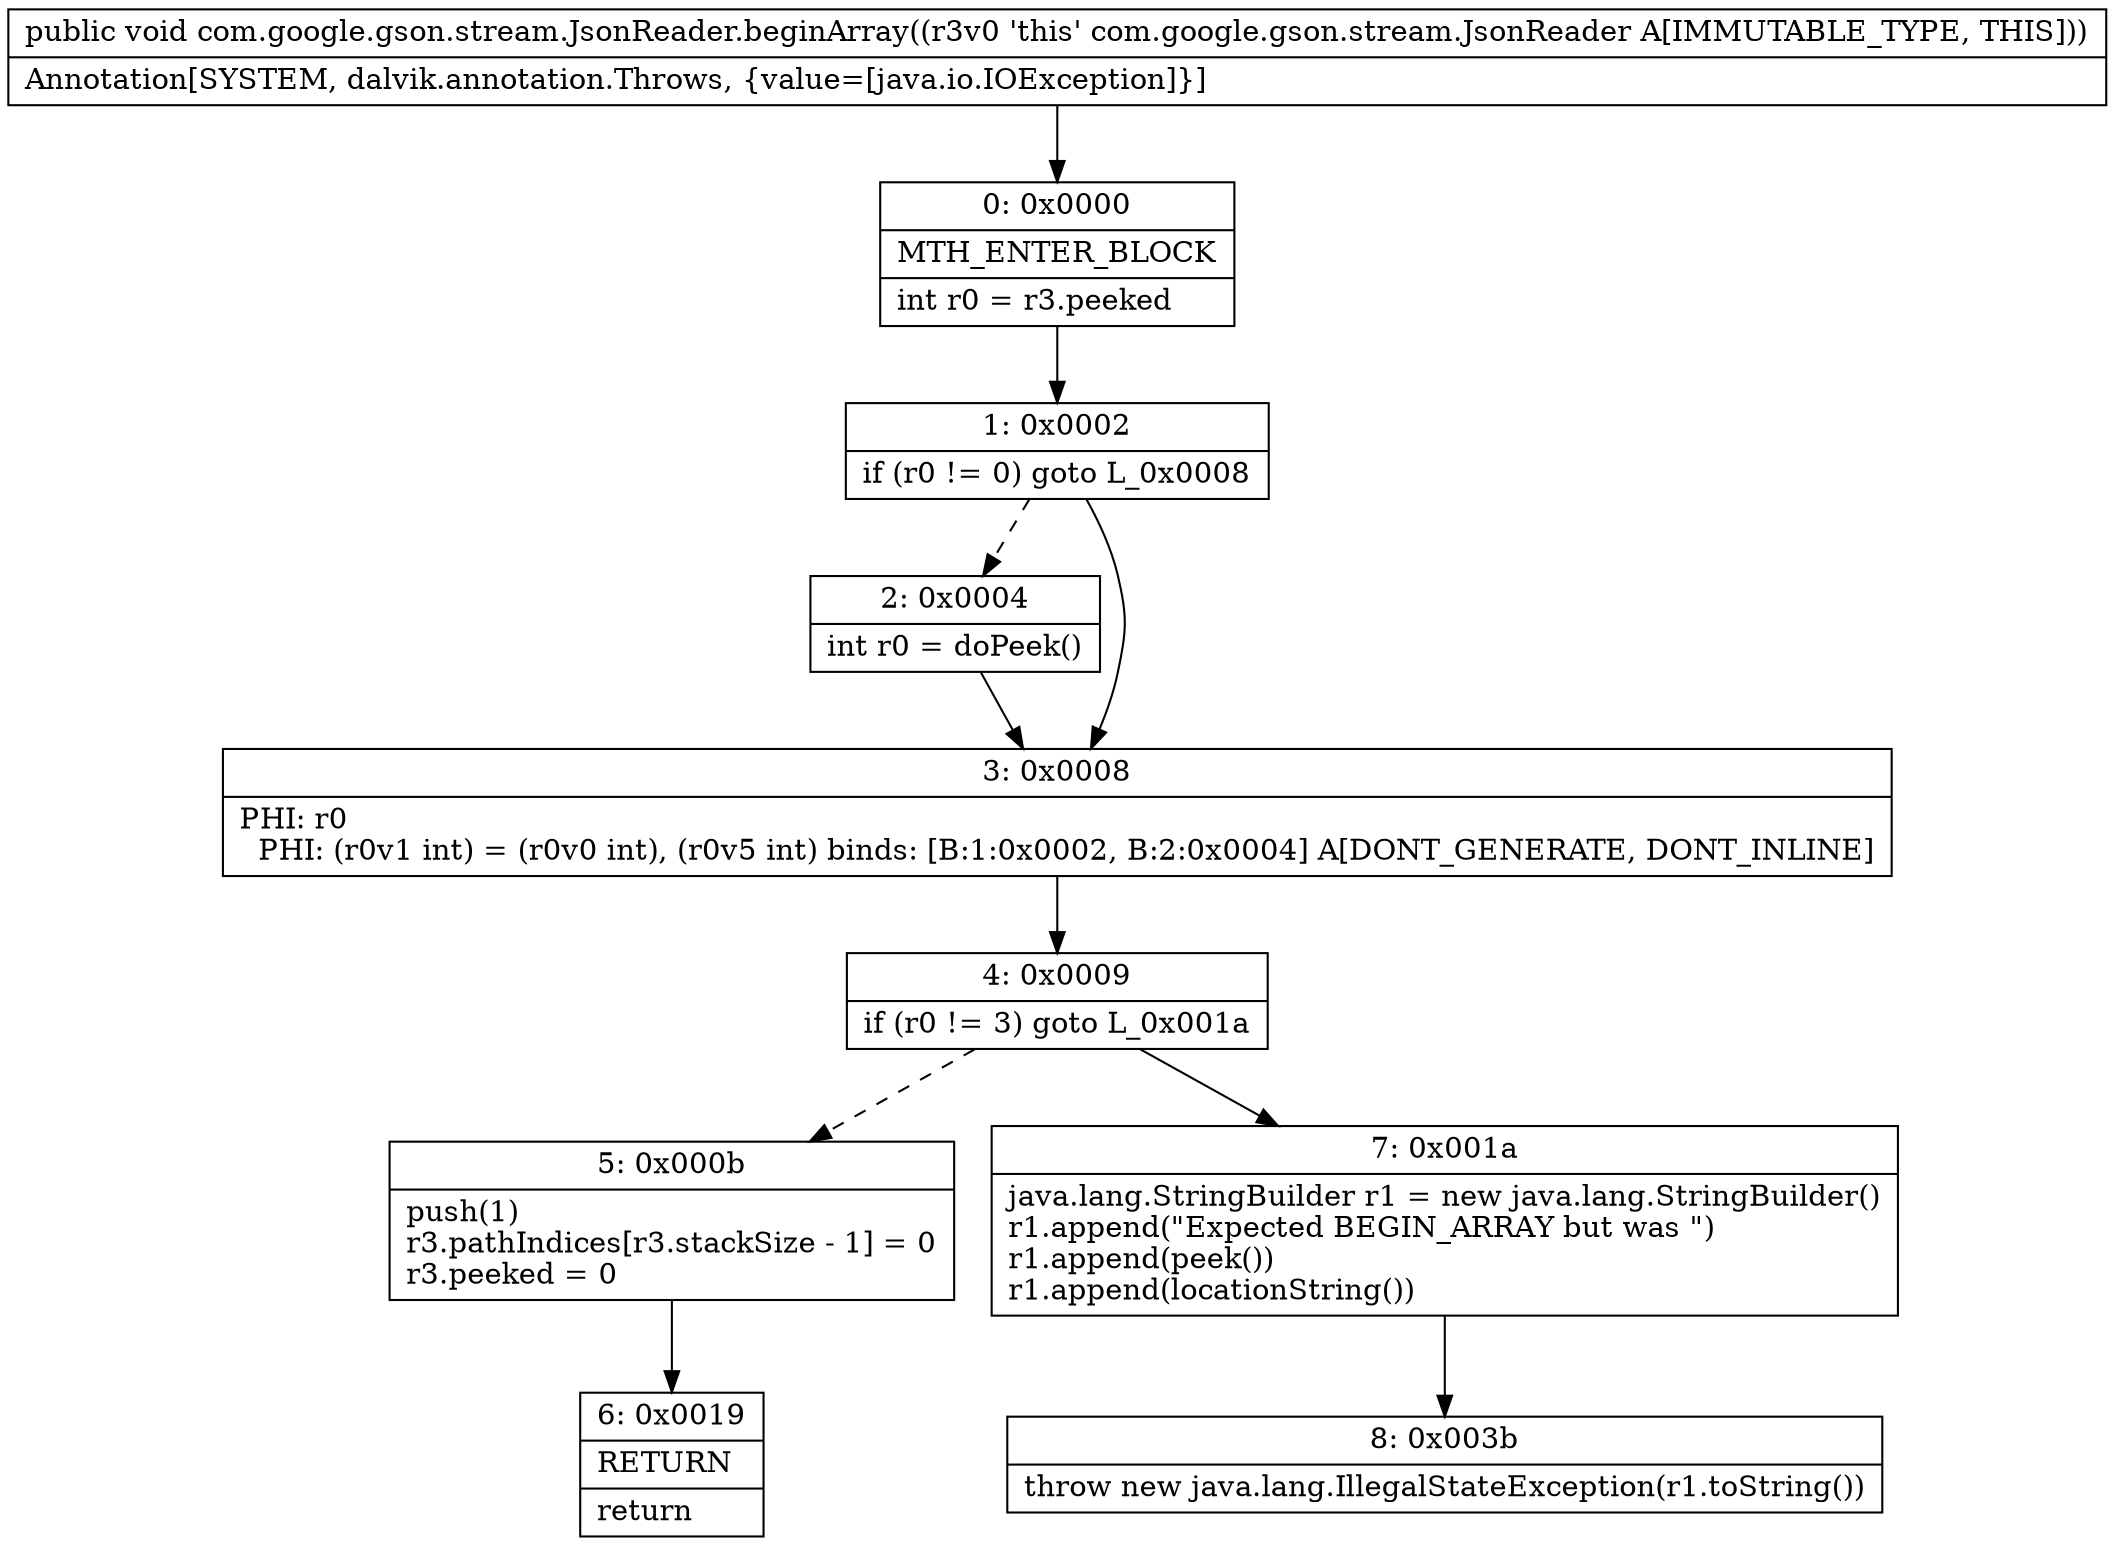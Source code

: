 digraph "CFG forcom.google.gson.stream.JsonReader.beginArray()V" {
Node_0 [shape=record,label="{0\:\ 0x0000|MTH_ENTER_BLOCK\l|int r0 = r3.peeked\l}"];
Node_1 [shape=record,label="{1\:\ 0x0002|if (r0 != 0) goto L_0x0008\l}"];
Node_2 [shape=record,label="{2\:\ 0x0004|int r0 = doPeek()\l}"];
Node_3 [shape=record,label="{3\:\ 0x0008|PHI: r0 \l  PHI: (r0v1 int) = (r0v0 int), (r0v5 int) binds: [B:1:0x0002, B:2:0x0004] A[DONT_GENERATE, DONT_INLINE]\l}"];
Node_4 [shape=record,label="{4\:\ 0x0009|if (r0 != 3) goto L_0x001a\l}"];
Node_5 [shape=record,label="{5\:\ 0x000b|push(1)\lr3.pathIndices[r3.stackSize \- 1] = 0\lr3.peeked = 0\l}"];
Node_6 [shape=record,label="{6\:\ 0x0019|RETURN\l|return\l}"];
Node_7 [shape=record,label="{7\:\ 0x001a|java.lang.StringBuilder r1 = new java.lang.StringBuilder()\lr1.append(\"Expected BEGIN_ARRAY but was \")\lr1.append(peek())\lr1.append(locationString())\l}"];
Node_8 [shape=record,label="{8\:\ 0x003b|throw new java.lang.IllegalStateException(r1.toString())\l}"];
MethodNode[shape=record,label="{public void com.google.gson.stream.JsonReader.beginArray((r3v0 'this' com.google.gson.stream.JsonReader A[IMMUTABLE_TYPE, THIS]))  | Annotation[SYSTEM, dalvik.annotation.Throws, \{value=[java.io.IOException]\}]\l}"];
MethodNode -> Node_0;
Node_0 -> Node_1;
Node_1 -> Node_2[style=dashed];
Node_1 -> Node_3;
Node_2 -> Node_3;
Node_3 -> Node_4;
Node_4 -> Node_5[style=dashed];
Node_4 -> Node_7;
Node_5 -> Node_6;
Node_7 -> Node_8;
}


